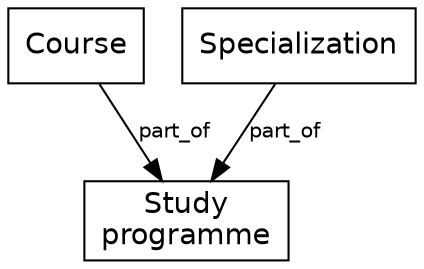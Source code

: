 digraph {
  node [shape="box", fontname="Helvetica"];
  edge [fontname="Helvetica", fontsize=10];

  // types
  Course;
  Program [label="Study\nprogramme"];
  Specialization;

  Course -> Program [label="part_of"];
  Specialization -> Program [label="part_of"];
}
